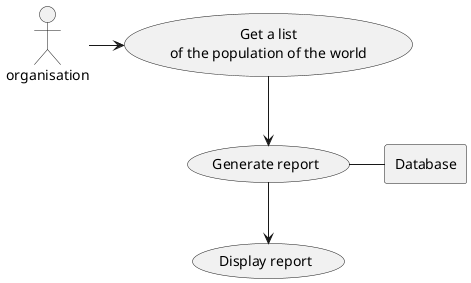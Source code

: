 @startuml
'https://plantuml.com/use-case-diagram

:organisation: as User

rectangle Database

usecase UC1 as "Get a list
of the population of the world"

usecase Use as "Generate report"

usecase Display as "Display report"

User -> UC1
UC1 --> Use
Use - Database
Use --> Display

@enduml